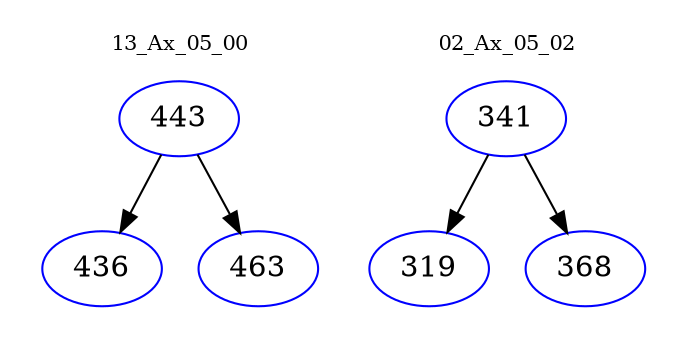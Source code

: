 digraph{
subgraph cluster_0 {
color = white
label = "13_Ax_05_00";
fontsize=10;
T0_443 [label="443", color="blue"]
T0_443 -> T0_436 [color="black"]
T0_436 [label="436", color="blue"]
T0_443 -> T0_463 [color="black"]
T0_463 [label="463", color="blue"]
}
subgraph cluster_1 {
color = white
label = "02_Ax_05_02";
fontsize=10;
T1_341 [label="341", color="blue"]
T1_341 -> T1_319 [color="black"]
T1_319 [label="319", color="blue"]
T1_341 -> T1_368 [color="black"]
T1_368 [label="368", color="blue"]
}
}
